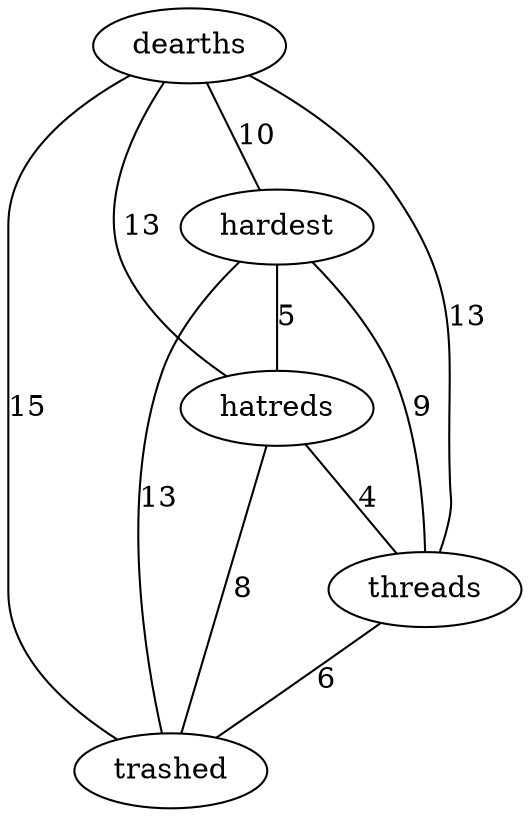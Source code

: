 graph {
	dearths -- hardest [ label="10" ];
	dearths -- hatreds [ label="13" ];
	dearths -- threads [ label="13" ];
	dearths -- trashed [ label="15" ];
	hardest -- hatreds [ label="5" ];
	hardest -- threads [ label="9" ];
	hardest -- trashed [ label="13" ];
	hatreds -- threads [ label="4" ];
	hatreds -- trashed [ label="8" ];
	threads -- trashed [ label="6" ];
}